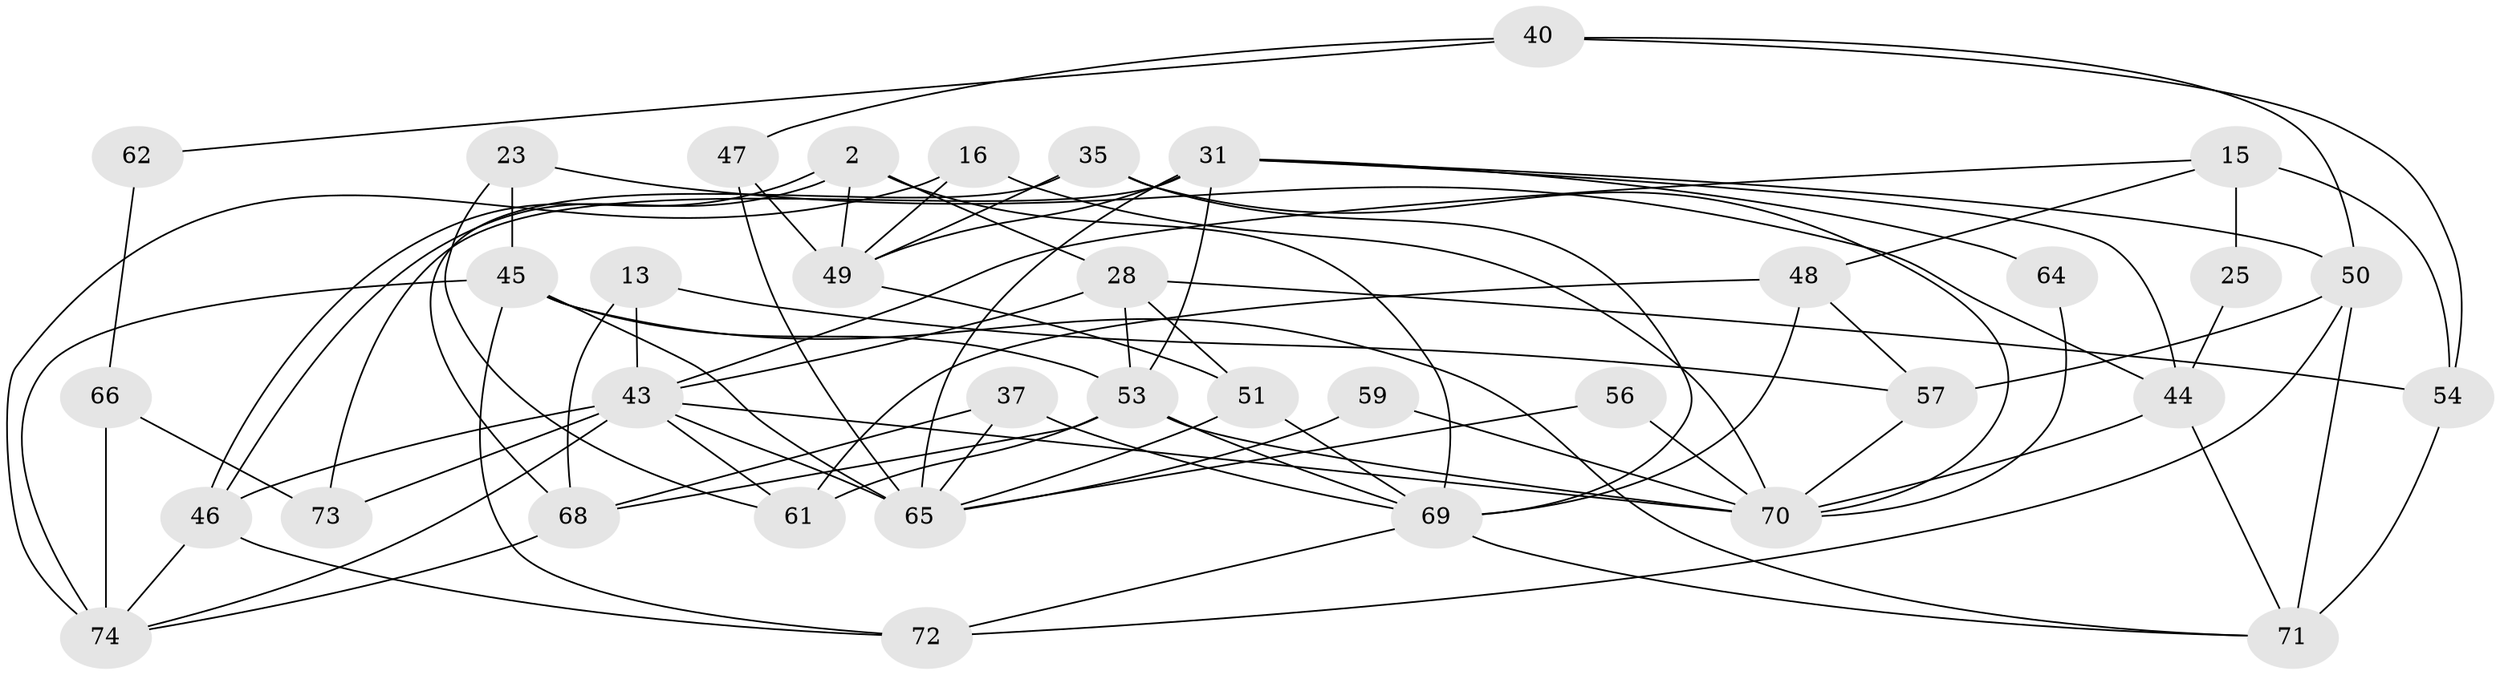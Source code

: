// original degree distribution, {3: 0.25675675675675674, 5: 0.1891891891891892, 4: 0.2702702702702703, 2: 0.14864864864864866, 6: 0.05405405405405406, 7: 0.06756756756756757, 8: 0.013513513513513514}
// Generated by graph-tools (version 1.1) at 2025/52/03/09/25 04:52:17]
// undirected, 37 vertices, 84 edges
graph export_dot {
graph [start="1"]
  node [color=gray90,style=filled];
  2;
  13;
  15;
  16;
  23 [super="+18"];
  25;
  28 [super="+5"];
  31 [super="+19+12"];
  35 [super="+17+33"];
  37;
  40;
  43 [super="+11+36"];
  44 [super="+29"];
  45;
  46;
  47 [super="+42"];
  48;
  49 [super="+20+34"];
  50;
  51;
  53 [super="+39"];
  54 [super="+7"];
  56;
  57;
  59;
  61 [super="+6+38"];
  62;
  64;
  65 [super="+63"];
  66 [super="+9"];
  68 [super="+4"];
  69 [super="+60"];
  70 [super="+26"];
  71;
  72 [super="+41"];
  73 [super="+27"];
  74 [super="+55+3+67"];
  2 -- 46;
  2 -- 46;
  2 -- 49;
  2 -- 28;
  2 -- 69;
  13 -- 68 [weight=2];
  13 -- 43;
  13 -- 57;
  15 -- 54 [weight=2];
  15 -- 25;
  15 -- 48;
  15 -- 43;
  16 -- 70 [weight=2];
  16 -- 49;
  16 -- 74 [weight=2];
  23 -- 45 [weight=2];
  23 -- 61;
  23 -- 44;
  25 -- 44;
  28 -- 53;
  28 -- 51;
  28 -- 54;
  28 -- 43;
  31 -- 50 [weight=3];
  31 -- 73 [weight=3];
  31 -- 44;
  31 -- 64;
  31 -- 65 [weight=2];
  31 -- 49 [weight=2];
  31 -- 53;
  35 -- 68 [weight=3];
  35 -- 49;
  35 -- 69 [weight=2];
  35 -- 70;
  37 -- 68;
  37 -- 65;
  37 -- 69;
  40 -- 47;
  40 -- 50;
  40 -- 54;
  40 -- 62;
  43 -- 46;
  43 -- 74 [weight=2];
  43 -- 61;
  43 -- 73 [weight=3];
  43 -- 70;
  43 -- 65 [weight=2];
  44 -- 71;
  44 -- 70 [weight=2];
  45 -- 71;
  45 -- 53;
  45 -- 74 [weight=2];
  45 -- 65;
  45 -- 72;
  46 -- 72;
  46 -- 74 [weight=2];
  47 -- 49 [weight=3];
  47 -- 65;
  48 -- 57;
  48 -- 61;
  48 -- 69;
  49 -- 51;
  50 -- 57;
  50 -- 71;
  50 -- 72;
  51 -- 65;
  51 -- 69;
  53 -- 61 [weight=2];
  53 -- 68;
  53 -- 69;
  53 -- 70;
  54 -- 71;
  56 -- 70;
  56 -- 65;
  57 -- 70;
  59 -- 65;
  59 -- 70;
  62 -- 66;
  64 -- 70;
  66 -- 73 [weight=2];
  66 -- 74 [weight=2];
  68 -- 74;
  69 -- 72;
  69 -- 71;
}
